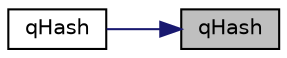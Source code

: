 digraph "qHash"
{
 // LATEX_PDF_SIZE
  edge [fontname="Helvetica",fontsize="10",labelfontname="Helvetica",labelfontsize="10"];
  node [fontname="Helvetica",fontsize="10",shape=record];
  rankdir="RL";
  Node1 [label="qHash",height=0.2,width=0.4,color="black", fillcolor="grey75", style="filled", fontcolor="black",tooltip=" "];
  Node1 -> Node2 [dir="back",color="midnightblue",fontsize="10",style="solid",fontname="Helvetica"];
  Node2 [label="qHash",height=0.2,width=0.4,color="black", fillcolor="white", style="filled",URL="$thumbnails__cache_8cpp.html#ad0da8a78971b5ead24354232592bfff1",tooltip=" "];
}
